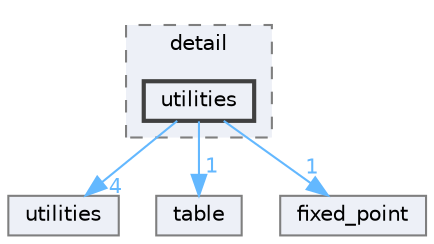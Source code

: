 digraph "D:/gitLibrary/cudf/cpp/include/cudf/detail/utilities"
{
 // LATEX_PDF_SIZE
  bgcolor="transparent";
  edge [fontname=Helvetica,fontsize=10,labelfontname=Helvetica,labelfontsize=10];
  node [fontname=Helvetica,fontsize=10,shape=box,height=0.2,width=0.4];
  compound=true
  subgraph clusterdir_a82d85c89be6cfc9cc0f5c38ca1aa1ac {
    graph [ bgcolor="#edf0f7", pencolor="grey50", label="detail", fontname=Helvetica,fontsize=10 style="filled,dashed", URL="dir_a82d85c89be6cfc9cc0f5c38ca1aa1ac.html",tooltip=""]
  dir_607482f2dbb1f21ca0d4221640aca179 [label="utilities", fillcolor="#edf0f7", color="grey25", style="filled,bold", URL="dir_607482f2dbb1f21ca0d4221640aca179.html",tooltip=""];
  }
  dir_8262fc92296c7dd0bcaa745c9549f750 [label="utilities", fillcolor="#edf0f7", color="grey50", style="filled", URL="dir_8262fc92296c7dd0bcaa745c9549f750.html",tooltip=""];
  dir_9d85f5b54f4565533fc543f57ae7704d [label="table", fillcolor="#edf0f7", color="grey50", style="filled", URL="dir_9d85f5b54f4565533fc543f57ae7704d.html",tooltip=""];
  dir_d3224ea6fef3ee2ac431c6bc92f754ca [label="fixed_point", fillcolor="#edf0f7", color="grey50", style="filled", URL="dir_d3224ea6fef3ee2ac431c6bc92f754ca.html",tooltip=""];
  dir_607482f2dbb1f21ca0d4221640aca179->dir_8262fc92296c7dd0bcaa745c9549f750 [headlabel="4", labeldistance=1.5 headhref="dir_000037_000038.html" color="steelblue1" fontcolor="steelblue1"];
  dir_607482f2dbb1f21ca0d4221640aca179->dir_9d85f5b54f4565533fc543f57ae7704d [headlabel="1", labeldistance=1.5 headhref="dir_000037_000033.html" color="steelblue1" fontcolor="steelblue1"];
  dir_607482f2dbb1f21ca0d4221640aca179->dir_d3224ea6fef3ee2ac431c6bc92f754ca [headlabel="1", labeldistance=1.5 headhref="dir_000037_000018.html" color="steelblue1" fontcolor="steelblue1"];
}
